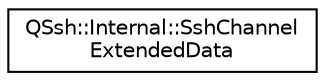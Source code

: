 digraph "Graphical Class Hierarchy"
{
  edge [fontname="Helvetica",fontsize="10",labelfontname="Helvetica",labelfontsize="10"];
  node [fontname="Helvetica",fontsize="10",shape=record];
  rankdir="LR";
  Node0 [label="QSsh::Internal::SshChannel\lExtendedData",height=0.2,width=0.4,color="black", fillcolor="white", style="filled",URL="$struct_q_ssh_1_1_internal_1_1_ssh_channel_extended_data.html"];
}
